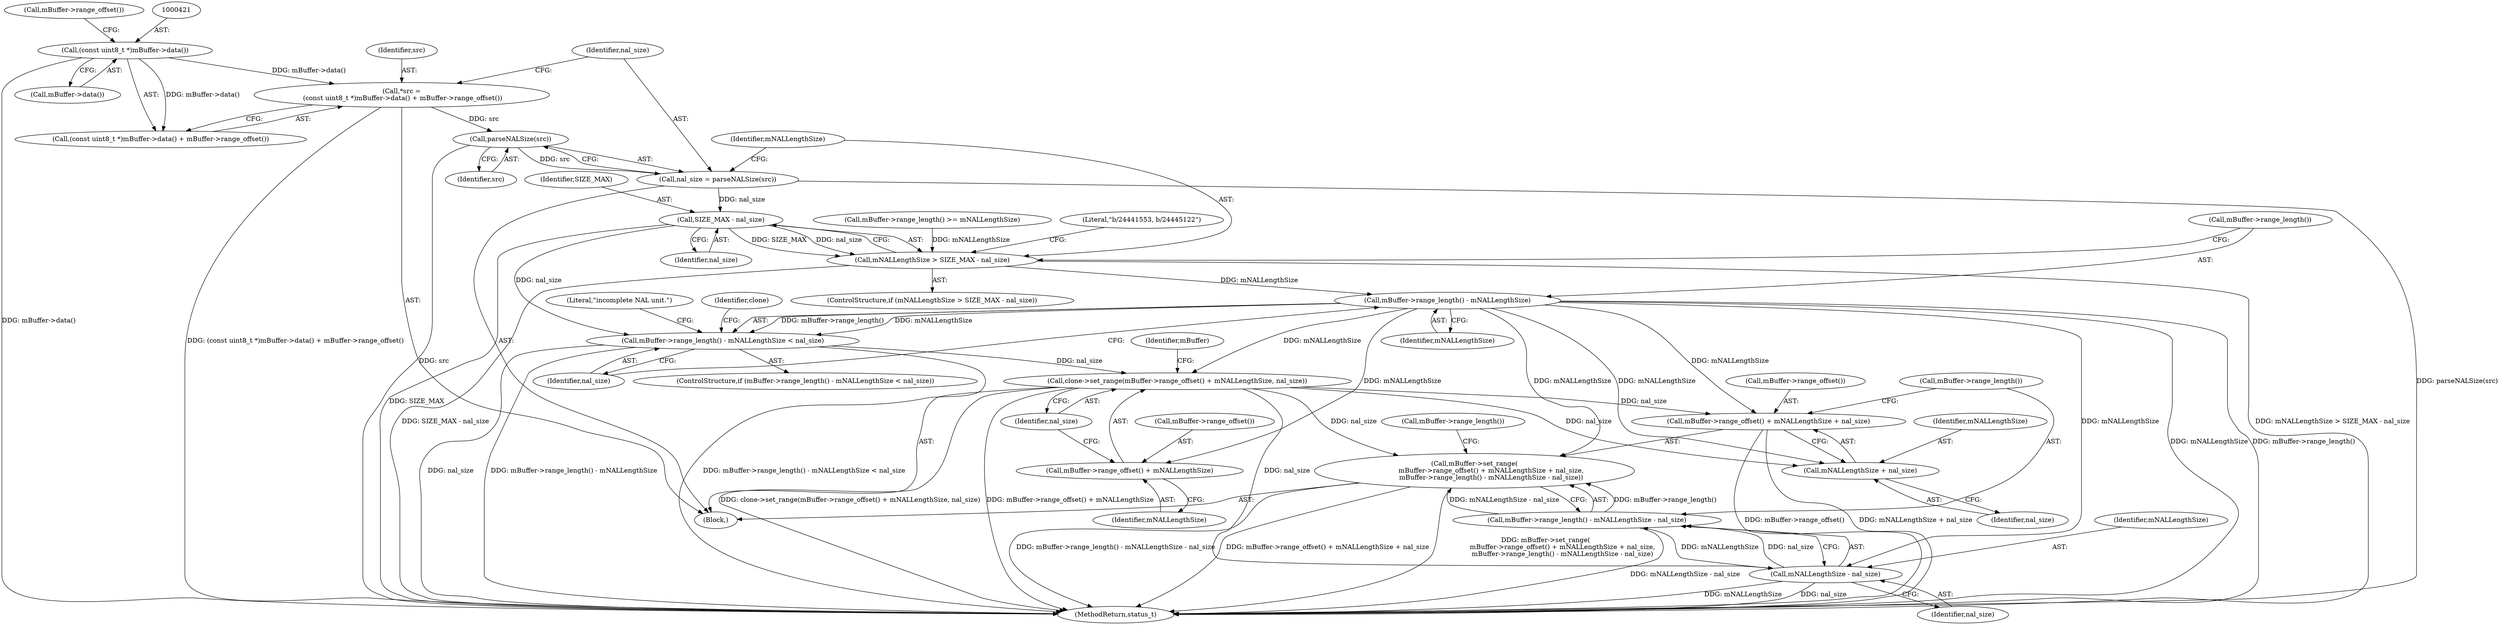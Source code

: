 digraph "0_Android_7a282fb64fef25349e9d341f102d9cea3bf75baf@pointer" {
"1000427" [label="(Call,parseNALSize(src))"];
"1000417" [label="(Call,*src =\n (const uint8_t *)mBuffer->data() + mBuffer->range_offset())"];
"1000420" [label="(Call,(const uint8_t *)mBuffer->data())"];
"1000425" [label="(Call,nal_size = parseNALSize(src))"];
"1000432" [label="(Call,SIZE_MAX - nal_size)"];
"1000430" [label="(Call,mNALLengthSize > SIZE_MAX - nal_size)"];
"1000440" [label="(Call,mBuffer->range_length() - mNALLengthSize)"];
"1000439" [label="(Call,mBuffer->range_length() - mNALLengthSize < nal_size)"];
"1000461" [label="(Call,clone->set_range(mBuffer->range_offset() + mNALLengthSize, nal_size))"];
"1000470" [label="(Call,mBuffer->set_range(\n                mBuffer->range_offset() + mNALLengthSize + nal_size,\n                mBuffer->range_length() - mNALLengthSize - nal_size))"];
"1000471" [label="(Call,mBuffer->range_offset() + mNALLengthSize + nal_size)"];
"1000473" [label="(Call,mNALLengthSize + nal_size)"];
"1000478" [label="(Call,mNALLengthSize - nal_size)"];
"1000476" [label="(Call,mBuffer->range_length() - mNALLengthSize - nal_size)"];
"1000462" [label="(Call,mBuffer->range_offset() + mNALLengthSize)"];
"1000426" [label="(Identifier,nal_size)"];
"1000420" [label="(Call,(const uint8_t *)mBuffer->data())"];
"1000736" [label="(MethodReturn,status_t)"];
"1000443" [label="(Identifier,nal_size)"];
"1000480" [label="(Identifier,nal_size)"];
"1000440" [label="(Call,mBuffer->range_length() - mNALLengthSize)"];
"1000464" [label="(Identifier,mNALLengthSize)"];
"1000418" [label="(Identifier,src)"];
"1000446" [label="(Literal,\"incomplete NAL unit.\")"];
"1000434" [label="(Identifier,nal_size)"];
"1000413" [label="(Call,mBuffer->range_length() >= mNALLengthSize)"];
"1000474" [label="(Identifier,mNALLengthSize)"];
"1000438" [label="(ControlStructure,if (mBuffer->range_length() - mNALLengthSize < nal_size))"];
"1000468" [label="(Identifier,mBuffer)"];
"1000441" [label="(Call,mBuffer->range_length())"];
"1000477" [label="(Call,mBuffer->range_length())"];
"1000430" [label="(Call,mNALLengthSize > SIZE_MAX - nal_size)"];
"1000478" [label="(Call,mNALLengthSize - nal_size)"];
"1000455" [label="(Identifier,clone)"];
"1000475" [label="(Identifier,nal_size)"];
"1000437" [label="(Literal,\"b/24441553, b/24445122\")"];
"1000417" [label="(Call,*src =\n (const uint8_t *)mBuffer->data() + mBuffer->range_offset())"];
"1000419" [label="(Call,(const uint8_t *)mBuffer->data() + mBuffer->range_offset())"];
"1000432" [label="(Call,SIZE_MAX - nal_size)"];
"1000462" [label="(Call,mBuffer->range_offset() + mNALLengthSize)"];
"1000461" [label="(Call,clone->set_range(mBuffer->range_offset() + mNALLengthSize, nal_size))"];
"1000465" [label="(Identifier,nal_size)"];
"1000428" [label="(Identifier,src)"];
"1000433" [label="(Identifier,SIZE_MAX)"];
"1000473" [label="(Call,mNALLengthSize + nal_size)"];
"1000422" [label="(Call,mBuffer->data())"];
"1000431" [label="(Identifier,mNALLengthSize)"];
"1000442" [label="(Identifier,mNALLengthSize)"];
"1000479" [label="(Identifier,mNALLengthSize)"];
"1000427" [label="(Call,parseNALSize(src))"];
"1000425" [label="(Call,nal_size = parseNALSize(src))"];
"1000429" [label="(ControlStructure,if (mNALLengthSize > SIZE_MAX - nal_size))"];
"1000423" [label="(Call,mBuffer->range_offset())"];
"1000472" [label="(Call,mBuffer->range_offset())"];
"1000328" [label="(Block,)"];
"1000476" [label="(Call,mBuffer->range_length() - mNALLengthSize - nal_size)"];
"1000471" [label="(Call,mBuffer->range_offset() + mNALLengthSize + nal_size)"];
"1000483" [label="(Call,mBuffer->range_length())"];
"1000463" [label="(Call,mBuffer->range_offset())"];
"1000470" [label="(Call,mBuffer->set_range(\n                mBuffer->range_offset() + mNALLengthSize + nal_size,\n                mBuffer->range_length() - mNALLengthSize - nal_size))"];
"1000439" [label="(Call,mBuffer->range_length() - mNALLengthSize < nal_size)"];
"1000427" -> "1000425"  [label="AST: "];
"1000427" -> "1000428"  [label="CFG: "];
"1000428" -> "1000427"  [label="AST: "];
"1000425" -> "1000427"  [label="CFG: "];
"1000427" -> "1000736"  [label="DDG: src"];
"1000427" -> "1000425"  [label="DDG: src"];
"1000417" -> "1000427"  [label="DDG: src"];
"1000417" -> "1000328"  [label="AST: "];
"1000417" -> "1000419"  [label="CFG: "];
"1000418" -> "1000417"  [label="AST: "];
"1000419" -> "1000417"  [label="AST: "];
"1000426" -> "1000417"  [label="CFG: "];
"1000417" -> "1000736"  [label="DDG: (const uint8_t *)mBuffer->data() + mBuffer->range_offset()"];
"1000420" -> "1000417"  [label="DDG: mBuffer->data()"];
"1000420" -> "1000419"  [label="AST: "];
"1000420" -> "1000422"  [label="CFG: "];
"1000421" -> "1000420"  [label="AST: "];
"1000422" -> "1000420"  [label="AST: "];
"1000423" -> "1000420"  [label="CFG: "];
"1000420" -> "1000736"  [label="DDG: mBuffer->data()"];
"1000420" -> "1000419"  [label="DDG: mBuffer->data()"];
"1000425" -> "1000328"  [label="AST: "];
"1000426" -> "1000425"  [label="AST: "];
"1000431" -> "1000425"  [label="CFG: "];
"1000425" -> "1000736"  [label="DDG: parseNALSize(src)"];
"1000425" -> "1000432"  [label="DDG: nal_size"];
"1000432" -> "1000430"  [label="AST: "];
"1000432" -> "1000434"  [label="CFG: "];
"1000433" -> "1000432"  [label="AST: "];
"1000434" -> "1000432"  [label="AST: "];
"1000430" -> "1000432"  [label="CFG: "];
"1000432" -> "1000736"  [label="DDG: SIZE_MAX"];
"1000432" -> "1000430"  [label="DDG: SIZE_MAX"];
"1000432" -> "1000430"  [label="DDG: nal_size"];
"1000432" -> "1000439"  [label="DDG: nal_size"];
"1000430" -> "1000429"  [label="AST: "];
"1000431" -> "1000430"  [label="AST: "];
"1000437" -> "1000430"  [label="CFG: "];
"1000441" -> "1000430"  [label="CFG: "];
"1000430" -> "1000736"  [label="DDG: SIZE_MAX - nal_size"];
"1000430" -> "1000736"  [label="DDG: mNALLengthSize > SIZE_MAX - nal_size"];
"1000413" -> "1000430"  [label="DDG: mNALLengthSize"];
"1000430" -> "1000440"  [label="DDG: mNALLengthSize"];
"1000440" -> "1000439"  [label="AST: "];
"1000440" -> "1000442"  [label="CFG: "];
"1000441" -> "1000440"  [label="AST: "];
"1000442" -> "1000440"  [label="AST: "];
"1000443" -> "1000440"  [label="CFG: "];
"1000440" -> "1000736"  [label="DDG: mNALLengthSize"];
"1000440" -> "1000736"  [label="DDG: mBuffer->range_length()"];
"1000440" -> "1000439"  [label="DDG: mBuffer->range_length()"];
"1000440" -> "1000439"  [label="DDG: mNALLengthSize"];
"1000440" -> "1000461"  [label="DDG: mNALLengthSize"];
"1000440" -> "1000462"  [label="DDG: mNALLengthSize"];
"1000440" -> "1000470"  [label="DDG: mNALLengthSize"];
"1000440" -> "1000471"  [label="DDG: mNALLengthSize"];
"1000440" -> "1000473"  [label="DDG: mNALLengthSize"];
"1000440" -> "1000478"  [label="DDG: mNALLengthSize"];
"1000439" -> "1000438"  [label="AST: "];
"1000439" -> "1000443"  [label="CFG: "];
"1000443" -> "1000439"  [label="AST: "];
"1000446" -> "1000439"  [label="CFG: "];
"1000455" -> "1000439"  [label="CFG: "];
"1000439" -> "1000736"  [label="DDG: nal_size"];
"1000439" -> "1000736"  [label="DDG: mBuffer->range_length() - mNALLengthSize"];
"1000439" -> "1000736"  [label="DDG: mBuffer->range_length() - mNALLengthSize < nal_size"];
"1000439" -> "1000461"  [label="DDG: nal_size"];
"1000461" -> "1000328"  [label="AST: "];
"1000461" -> "1000465"  [label="CFG: "];
"1000462" -> "1000461"  [label="AST: "];
"1000465" -> "1000461"  [label="AST: "];
"1000468" -> "1000461"  [label="CFG: "];
"1000461" -> "1000736"  [label="DDG: clone->set_range(mBuffer->range_offset() + mNALLengthSize, nal_size)"];
"1000461" -> "1000736"  [label="DDG: mBuffer->range_offset() + mNALLengthSize"];
"1000461" -> "1000470"  [label="DDG: nal_size"];
"1000461" -> "1000471"  [label="DDG: nal_size"];
"1000461" -> "1000473"  [label="DDG: nal_size"];
"1000461" -> "1000478"  [label="DDG: nal_size"];
"1000470" -> "1000328"  [label="AST: "];
"1000470" -> "1000476"  [label="CFG: "];
"1000471" -> "1000470"  [label="AST: "];
"1000476" -> "1000470"  [label="AST: "];
"1000483" -> "1000470"  [label="CFG: "];
"1000470" -> "1000736"  [label="DDG: mBuffer->range_length() - mNALLengthSize - nal_size"];
"1000470" -> "1000736"  [label="DDG: mBuffer->range_offset() + mNALLengthSize + nal_size"];
"1000470" -> "1000736"  [label="DDG: mBuffer->set_range(\n                mBuffer->range_offset() + mNALLengthSize + nal_size,\n                mBuffer->range_length() - mNALLengthSize - nal_size)"];
"1000476" -> "1000470"  [label="DDG: mBuffer->range_length()"];
"1000476" -> "1000470"  [label="DDG: mNALLengthSize - nal_size"];
"1000471" -> "1000473"  [label="CFG: "];
"1000472" -> "1000471"  [label="AST: "];
"1000473" -> "1000471"  [label="AST: "];
"1000477" -> "1000471"  [label="CFG: "];
"1000471" -> "1000736"  [label="DDG: mBuffer->range_offset()"];
"1000471" -> "1000736"  [label="DDG: mNALLengthSize + nal_size"];
"1000473" -> "1000475"  [label="CFG: "];
"1000474" -> "1000473"  [label="AST: "];
"1000475" -> "1000473"  [label="AST: "];
"1000478" -> "1000476"  [label="AST: "];
"1000478" -> "1000480"  [label="CFG: "];
"1000479" -> "1000478"  [label="AST: "];
"1000480" -> "1000478"  [label="AST: "];
"1000476" -> "1000478"  [label="CFG: "];
"1000478" -> "1000736"  [label="DDG: mNALLengthSize"];
"1000478" -> "1000736"  [label="DDG: nal_size"];
"1000478" -> "1000476"  [label="DDG: mNALLengthSize"];
"1000478" -> "1000476"  [label="DDG: nal_size"];
"1000477" -> "1000476"  [label="AST: "];
"1000476" -> "1000736"  [label="DDG: mNALLengthSize - nal_size"];
"1000462" -> "1000464"  [label="CFG: "];
"1000463" -> "1000462"  [label="AST: "];
"1000464" -> "1000462"  [label="AST: "];
"1000465" -> "1000462"  [label="CFG: "];
}
